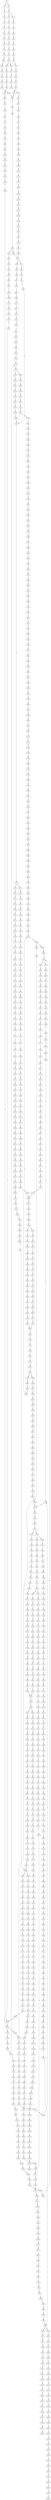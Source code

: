 strict digraph  {
	S0 -> S1 [ label = C ];
	S0 -> S2 [ label = T ];
	S1 -> S3 [ label = G ];
	S2 -> S4 [ label = G ];
	S3 -> S5 [ label = G ];
	S4 -> S6 [ label = G ];
	S4 -> S7 [ label = C ];
	S5 -> S8 [ label = C ];
	S6 -> S9 [ label = C ];
	S7 -> S10 [ label = C ];
	S8 -> S11 [ label = C ];
	S9 -> S12 [ label = C ];
	S10 -> S13 [ label = C ];
	S11 -> S14 [ label = C ];
	S12 -> S15 [ label = C ];
	S13 -> S16 [ label = T ];
	S14 -> S17 [ label = A ];
	S15 -> S18 [ label = A ];
	S16 -> S19 [ label = A ];
	S17 -> S20 [ label = G ];
	S18 -> S21 [ label = G ];
	S19 -> S22 [ label = G ];
	S20 -> S23 [ label = T ];
	S21 -> S24 [ label = G ];
	S22 -> S25 [ label = G ];
	S23 -> S26 [ label = T ];
	S24 -> S27 [ label = T ];
	S25 -> S28 [ label = T ];
	S26 -> S29 [ label = G ];
	S27 -> S30 [ label = G ];
	S28 -> S31 [ label = G ];
	S29 -> S32 [ label = T ];
	S30 -> S33 [ label = C ];
	S30 -> S34 [ label = G ];
	S31 -> S35 [ label = T ];
	S32 -> S36 [ label = G ];
	S33 -> S37 [ label = G ];
	S34 -> S38 [ label = G ];
	S35 -> S39 [ label = G ];
	S36 -> S40 [ label = C ];
	S37 -> S41 [ label = C ];
	S38 -> S42 [ label = C ];
	S39 -> S43 [ label = C ];
	S40 -> S44 [ label = G ];
	S41 -> S45 [ label = G ];
	S42 -> S46 [ label = T ];
	S43 -> S47 [ label = G ];
	S44 -> S48 [ label = T ];
	S45 -> S49 [ label = T ];
	S46 -> S50 [ label = T ];
	S47 -> S51 [ label = T ];
	S48 -> S52 [ label = C ];
	S49 -> S53 [ label = C ];
	S50 -> S54 [ label = C ];
	S51 -> S55 [ label = C ];
	S52 -> S56 [ label = G ];
	S53 -> S57 [ label = G ];
	S54 -> S58 [ label = G ];
	S55 -> S56 [ label = G ];
	S56 -> S59 [ label = A ];
	S57 -> S60 [ label = T ];
	S58 -> S61 [ label = A ];
	S59 -> S62 [ label = A ];
	S60 -> S63 [ label = G ];
	S61 -> S64 [ label = A ];
	S62 -> S65 [ label = C ];
	S63 -> S66 [ label = C ];
	S64 -> S67 [ label = C ];
	S65 -> S68 [ label = C ];
	S65 -> S69 [ label = A ];
	S66 -> S70 [ label = A ];
	S67 -> S71 [ label = A ];
	S68 -> S72 [ label = T ];
	S69 -> S73 [ label = C ];
	S70 -> S74 [ label = T ];
	S71 -> S75 [ label = C ];
	S72 -> S76 [ label = T ];
	S72 -> S77 [ label = G ];
	S73 -> S78 [ label = C ];
	S74 -> S79 [ label = C ];
	S75 -> S80 [ label = G ];
	S76 -> S81 [ label = C ];
	S77 -> S82 [ label = T ];
	S78 -> S83 [ label = C ];
	S79 -> S84 [ label = C ];
	S80 -> S85 [ label = C ];
	S81 -> S86 [ label = G ];
	S82 -> S87 [ label = C ];
	S83 -> S88 [ label = G ];
	S84 -> S89 [ label = G ];
	S85 -> S90 [ label = G ];
	S86 -> S91 [ label = T ];
	S87 -> S92 [ label = G ];
	S88 -> S93 [ label = T ];
	S89 -> S94 [ label = C ];
	S90 -> S95 [ label = C ];
	S91 -> S96 [ label = A ];
	S92 -> S97 [ label = C ];
	S93 -> S98 [ label = A ];
	S94 -> S99 [ label = A ];
	S95 -> S100 [ label = A ];
	S96 -> S101 [ label = C ];
	S97 -> S102 [ label = G ];
	S98 -> S103 [ label = C ];
	S99 -> S104 [ label = C ];
	S100 -> S105 [ label = C ];
	S101 -> S106 [ label = T ];
	S102 -> S107 [ label = C ];
	S103 -> S108 [ label = G ];
	S104 -> S109 [ label = G ];
	S105 -> S110 [ label = G ];
	S106 -> S111 [ label = T ];
	S107 -> S112 [ label = G ];
	S107 -> S113 [ label = A ];
	S108 -> S114 [ label = T ];
	S109 -> S115 [ label = T ];
	S110 -> S116 [ label = T ];
	S111 -> S117 [ label = C ];
	S112 -> S118 [ label = A ];
	S113 -> S119 [ label = A ];
	S114 -> S120 [ label = C ];
	S115 -> S121 [ label = C ];
	S116 -> S122 [ label = C ];
	S117 -> S123 [ label = A ];
	S118 -> S124 [ label = G ];
	S119 -> S125 [ label = C ];
	S120 -> S126 [ label = C ];
	S121 -> S127 [ label = G ];
	S122 -> S128 [ label = C ];
	S123 -> S129 [ label = A ];
	S124 -> S130 [ label = C ];
	S125 -> S131 [ label = C ];
	S126 -> S132 [ label = A ];
	S127 -> S133 [ label = A ];
	S128 -> S134 [ label = A ];
	S129 -> S135 [ label = G ];
	S130 -> S136 [ label = A ];
	S131 -> S137 [ label = C ];
	S132 -> S138 [ label = G ];
	S133 -> S139 [ label = G ];
	S134 -> S140 [ label = G ];
	S135 -> S141 [ label = C ];
	S136 -> S142 [ label = G ];
	S137 -> S143 [ label = G ];
	S138 -> S144 [ label = C ];
	S139 -> S145 [ label = C ];
	S140 -> S144 [ label = C ];
	S141 -> S146 [ label = G ];
	S142 -> S147 [ label = T ];
	S143 -> S148 [ label = T ];
	S144 -> S149 [ label = T ];
	S144 -> S150 [ label = G ];
	S145 -> S151 [ label = G ];
	S146 -> S152 [ label = A ];
	S147 -> S153 [ label = G ];
	S148 -> S154 [ label = A ];
	S149 -> S155 [ label = T ];
	S150 -> S156 [ label = A ];
	S151 -> S157 [ label = A ];
	S152 -> S158 [ label = G ];
	S153 -> S159 [ label = C ];
	S154 -> S160 [ label = C ];
	S155 -> S161 [ label = C ];
	S156 -> S162 [ label = G ];
	S157 -> S163 [ label = G ];
	S158 -> S164 [ label = T ];
	S159 -> S165 [ label = A ];
	S160 -> S166 [ label = A ];
	S161 -> S167 [ label = A ];
	S162 -> S168 [ label = T ];
	S163 -> S169 [ label = T ];
	S164 -> S170 [ label = C ];
	S165 -> S171 [ label = A ];
	S166 -> S172 [ label = G ];
	S167 -> S173 [ label = C ];
	S168 -> S174 [ label = C ];
	S169 -> S175 [ label = C ];
	S170 -> S176 [ label = C ];
	S171 -> S177 [ label = C ];
	S172 -> S178 [ label = C ];
	S173 -> S179 [ label = G ];
	S174 -> S176 [ label = C ];
	S174 -> S180 [ label = T ];
	S175 -> S181 [ label = G ];
	S176 -> S182 [ label = C ];
	S177 -> S183 [ label = A ];
	S178 -> S184 [ label = A ];
	S179 -> S185 [ label = C ];
	S180 -> S186 [ label = C ];
	S181 -> S187 [ label = A ];
	S182 -> S188 [ label = T ];
	S182 -> S189 [ label = G ];
	S183 -> S190 [ label = G ];
	S184 -> S191 [ label = G ];
	S185 -> S192 [ label = C ];
	S186 -> S193 [ label = G ];
	S187 -> S194 [ label = A ];
	S188 -> S195 [ label = C ];
	S189 -> S196 [ label = C ];
	S190 -> S197 [ label = C ];
	S191 -> S198 [ label = G ];
	S192 -> S199 [ label = C ];
	S193 -> S200 [ label = T ];
	S194 -> S201 [ label = C ];
	S195 -> S202 [ label = C ];
	S196 -> S203 [ label = C ];
	S197 -> S204 [ label = T ];
	S198 -> S205 [ label = T ];
	S199 -> S206 [ label = T ];
	S200 -> S207 [ label = C ];
	S201 -> S208 [ label = C ];
	S202 -> S209 [ label = G ];
	S203 -> S210 [ label = T ];
	S204 -> S211 [ label = A ];
	S205 -> S212 [ label = G ];
	S206 -> S213 [ label = T ];
	S207 -> S214 [ label = T ];
	S208 -> S72 [ label = T ];
	S209 -> S215 [ label = G ];
	S210 -> S216 [ label = G ];
	S211 -> S217 [ label = C ];
	S212 -> S218 [ label = C ];
	S213 -> S219 [ label = C ];
	S214 -> S220 [ label = G ];
	S215 -> S221 [ label = T ];
	S216 -> S222 [ label = T ];
	S217 -> S223 [ label = G ];
	S218 -> S224 [ label = A ];
	S219 -> S225 [ label = A ];
	S220 -> S226 [ label = T ];
	S221 -> S227 [ label = C ];
	S222 -> S228 [ label = C ];
	S223 -> S229 [ label = A ];
	S224 -> S230 [ label = C ];
	S225 -> S231 [ label = T ];
	S226 -> S232 [ label = T ];
	S227 -> S233 [ label = T ];
	S228 -> S234 [ label = G ];
	S229 -> S235 [ label = G ];
	S230 -> S236 [ label = G ];
	S231 -> S237 [ label = C ];
	S232 -> S238 [ label = C ];
	S233 -> S239 [ label = G ];
	S234 -> S240 [ label = C ];
	S235 -> S241 [ label = A ];
	S236 -> S242 [ label = C ];
	S237 -> S243 [ label = C ];
	S238 -> S244 [ label = C ];
	S239 -> S245 [ label = G ];
	S240 -> S102 [ label = G ];
	S241 -> S246 [ label = A ];
	S242 -> S247 [ label = G ];
	S243 -> S248 [ label = A ];
	S244 -> S249 [ label = G ];
	S245 -> S250 [ label = A ];
	S246 -> S251 [ label = C ];
	S247 -> S252 [ label = G ];
	S248 -> S253 [ label = G ];
	S249 -> S254 [ label = T ];
	S250 -> S255 [ label = G ];
	S251 -> S256 [ label = T ];
	S252 -> S257 [ label = T ];
	S253 -> S258 [ label = A ];
	S254 -> S259 [ label = G ];
	S255 -> S260 [ label = G ];
	S256 -> S261 [ label = G ];
	S257 -> S262 [ label = G ];
	S258 -> S263 [ label = A ];
	S259 -> S264 [ label = G ];
	S260 -> S265 [ label = G ];
	S261 -> S266 [ label = G ];
	S262 -> S267 [ label = C ];
	S263 -> S268 [ label = C ];
	S264 -> S269 [ label = C ];
	S265 -> S270 [ label = T ];
	S266 -> S271 [ label = C ];
	S267 -> S272 [ label = C ];
	S268 -> S273 [ label = C ];
	S269 -> S274 [ label = C ];
	S270 -> S275 [ label = G ];
	S271 -> S276 [ label = G ];
	S272 -> S277 [ label = G ];
	S273 -> S278 [ label = A ];
	S273 -> S279 [ label = G ];
	S274 -> S280 [ label = C ];
	S275 -> S281 [ label = T ];
	S276 -> S282 [ label = C ];
	S277 -> S283 [ label = C ];
	S278 -> S284 [ label = G ];
	S278 -> S285 [ label = C ];
	S279 -> S286 [ label = G ];
	S280 -> S287 [ label = G ];
	S281 -> S288 [ label = T ];
	S282 -> S289 [ label = A ];
	S283 -> S290 [ label = A ];
	S284 -> S291 [ label = A ];
	S285 -> S292 [ label = C ];
	S286 -> S293 [ label = A ];
	S287 -> S294 [ label = T ];
	S288 -> S295 [ label = C ];
	S289 -> S296 [ label = G ];
	S290 -> S297 [ label = A ];
	S291 -> S298 [ label = C ];
	S292 -> S299 [ label = A ];
	S293 -> S300 [ label = C ];
	S294 -> S301 [ label = C ];
	S295 -> S302 [ label = C ];
	S296 -> S303 [ label = C ];
	S297 -> S304 [ label = C ];
	S298 -> S305 [ label = T ];
	S299 -> S306 [ label = C ];
	S300 -> S307 [ label = G ];
	S301 -> S308 [ label = C ];
	S302 -> S309 [ label = A ];
	S303 -> S310 [ label = G ];
	S304 -> S311 [ label = C ];
	S305 -> S312 [ label = C ];
	S306 -> S313 [ label = C ];
	S307 -> S314 [ label = C ];
	S308 -> S315 [ label = A ];
	S309 -> S316 [ label = G ];
	S310 -> S317 [ label = G ];
	S311 -> S318 [ label = A ];
	S312 -> S319 [ label = C ];
	S313 -> S320 [ label = C ];
	S314 -> S321 [ label = C ];
	S315 -> S322 [ label = G ];
	S316 -> S323 [ label = C ];
	S317 -> S324 [ label = G ];
	S318 -> S325 [ label = G ];
	S319 -> S326 [ label = C ];
	S320 -> S327 [ label = C ];
	S321 -> S328 [ label = C ];
	S322 -> S329 [ label = T ];
	S323 -> S330 [ label = A ];
	S324 -> S331 [ label = T ];
	S325 -> S332 [ label = T ];
	S326 -> S333 [ label = A ];
	S327 -> S334 [ label = T ];
	S328 -> S335 [ label = A ];
	S329 -> S336 [ label = A ];
	S330 -> S337 [ label = G ];
	S331 -> S338 [ label = G ];
	S332 -> S339 [ label = C ];
	S333 -> S340 [ label = T ];
	S334 -> S341 [ label = T ];
	S335 -> S342 [ label = T ];
	S336 -> S343 [ label = G ];
	S337 -> S344 [ label = A ];
	S338 -> S345 [ label = C ];
	S339 -> S346 [ label = G ];
	S340 -> S347 [ label = C ];
	S341 -> S348 [ label = C ];
	S342 -> S349 [ label = C ];
	S343 -> S350 [ label = G ];
	S343 -> S351 [ label = C ];
	S344 -> S352 [ label = T ];
	S345 -> S353 [ label = C ];
	S346 -> S354 [ label = C ];
	S347 -> S355 [ label = T ];
	S348 -> S356 [ label = C ];
	S348 -> S357 [ label = G ];
	S349 -> S358 [ label = G ];
	S350 -> S359 [ label = G ];
	S351 -> S360 [ label = T ];
	S352 -> S361 [ label = A ];
	S353 -> S362 [ label = G ];
	S354 -> S363 [ label = G ];
	S355 -> S364 [ label = G ];
	S356 -> S365 [ label = T ];
	S357 -> S366 [ label = A ];
	S358 -> S367 [ label = T ];
	S359 -> S368 [ label = T ];
	S360 -> S369 [ label = C ];
	S361 -> S370 [ label = A ];
	S362 -> S371 [ label = C ];
	S363 -> S372 [ label = C ];
	S364 -> S373 [ label = C ];
	S365 -> S374 [ label = G ];
	S366 -> S375 [ label = T ];
	S367 -> S376 [ label = C ];
	S368 -> S377 [ label = C ];
	S369 -> S378 [ label = C ];
	S370 -> S379 [ label = A ];
	S371 -> S380 [ label = C ];
	S372 -> S381 [ label = A ];
	S373 -> S382 [ label = C ];
	S374 -> S383 [ label = T ];
	S375 -> S384 [ label = C ];
	S376 -> S385 [ label = C ];
	S377 -> S386 [ label = A ];
	S378 -> S387 [ label = A ];
	S379 -> S388 [ label = A ];
	S380 -> S389 [ label = G ];
	S381 -> S390 [ label = G ];
	S382 -> S391 [ label = A ];
	S383 -> S392 [ label = C ];
	S384 -> S393 [ label = G ];
	S385 -> S394 [ label = T ];
	S386 -> S395 [ label = C ];
	S387 -> S396 [ label = C ];
	S388 -> S397 [ label = A ];
	S389 -> S398 [ label = G ];
	S390 -> S399 [ label = C ];
	S391 -> S400 [ label = G ];
	S392 -> S401 [ label = C ];
	S393 -> S402 [ label = T ];
	S394 -> S403 [ label = C ];
	S395 -> S404 [ label = T ];
	S396 -> S405 [ label = C ];
	S397 -> S406 [ label = C ];
	S398 -> S407 [ label = T ];
	S399 -> S408 [ label = C ];
	S400 -> S409 [ label = T ];
	S401 -> S410 [ label = T ];
	S402 -> S411 [ label = T ];
	S403 -> S412 [ label = T ];
	S404 -> S413 [ label = C ];
	S405 -> S414 [ label = G ];
	S406 -> S415 [ label = T ];
	S407 -> S416 [ label = G ];
	S408 -> S417 [ label = G ];
	S409 -> S418 [ label = C ];
	S410 -> S419 [ label = T ];
	S411 -> S420 [ label = T ];
	S412 -> S421 [ label = T ];
	S413 -> S422 [ label = G ];
	S414 -> S423 [ label = G ];
	S415 -> S424 [ label = T ];
	S416 -> S425 [ label = G ];
	S417 -> S426 [ label = G ];
	S418 -> S427 [ label = G ];
	S419 -> S428 [ label = G ];
	S420 -> S429 [ label = G ];
	S421 -> S430 [ label = C ];
	S422 -> S431 [ label = C ];
	S423 -> S432 [ label = A ];
	S424 -> S433 [ label = T ];
	S425 -> S434 [ label = T ];
	S426 -> S435 [ label = T ];
	S427 -> S436 [ label = T ];
	S428 -> S437 [ label = T ];
	S429 -> S438 [ label = T ];
	S430 -> S439 [ label = T ];
	S431 -> S440 [ label = T ];
	S432 -> S441 [ label = C ];
	S433 -> S442 [ label = G ];
	S434 -> S443 [ label = G ];
	S435 -> S444 [ label = G ];
	S436 -> S445 [ label = A ];
	S437 -> S446 [ label = A ];
	S438 -> S447 [ label = A ];
	S439 -> S448 [ label = C ];
	S440 -> S449 [ label = T ];
	S441 -> S450 [ label = G ];
	S442 -> S451 [ label = C ];
	S443 -> S452 [ label = G ];
	S444 -> S453 [ label = G ];
	S445 -> S454 [ label = A ];
	S446 -> S455 [ label = G ];
	S447 -> S456 [ label = G ];
	S448 -> S457 [ label = G ];
	S449 -> S458 [ label = C ];
	S450 -> S459 [ label = T ];
	S451 -> S460 [ label = C ];
	S452 -> S461 [ label = A ];
	S453 -> S462 [ label = A ];
	S454 -> S463 [ label = G ];
	S455 -> S464 [ label = G ];
	S456 -> S465 [ label = G ];
	S457 -> S466 [ label = G ];
	S458 -> S467 [ label = A ];
	S459 -> S468 [ label = C ];
	S460 -> S469 [ label = G ];
	S461 -> S470 [ label = A ];
	S462 -> S471 [ label = A ];
	S463 -> S472 [ label = A ];
	S464 -> S473 [ label = A ];
	S465 -> S474 [ label = A ];
	S466 -> S475 [ label = A ];
	S467 -> S476 [ label = T ];
	S468 -> S477 [ label = G ];
	S469 -> S478 [ label = T ];
	S470 -> S479 [ label = C ];
	S471 -> S480 [ label = G ];
	S472 -> S481 [ label = C ];
	S473 -> S482 [ label = G ];
	S474 -> S483 [ label = A ];
	S475 -> S484 [ label = G ];
	S476 -> S485 [ label = C ];
	S477 -> S486 [ label = T ];
	S478 -> S487 [ label = A ];
	S479 -> S488 [ label = C ];
	S480 -> S489 [ label = A ];
	S481 -> S490 [ label = G ];
	S482 -> S491 [ label = A ];
	S483 -> S492 [ label = A ];
	S484 -> S493 [ label = A ];
	S485 -> S494 [ label = C ];
	S486 -> S495 [ label = G ];
	S487 -> S496 [ label = G ];
	S488 -> S497 [ label = T ];
	S489 -> S498 [ label = A ];
	S490 -> S499 [ label = G ];
	S491 -> S500 [ label = G ];
	S492 -> S501 [ label = G ];
	S493 -> S502 [ label = G ];
	S494 -> S248 [ label = A ];
	S495 -> S503 [ label = A ];
	S496 -> S504 [ label = C ];
	S497 -> S505 [ label = C ];
	S498 -> S506 [ label = C ];
	S499 -> S507 [ label = C ];
	S500 -> S508 [ label = G ];
	S501 -> S509 [ label = G ];
	S502 -> S510 [ label = G ];
	S503 -> S511 [ label = C ];
	S504 -> S512 [ label = C ];
	S505 -> S513 [ label = G ];
	S506 -> S514 [ label = G ];
	S507 -> S515 [ label = T ];
	S508 -> S516 [ label = T ];
	S509 -> S517 [ label = T ];
	S510 -> S518 [ label = T ];
	S511 -> S519 [ label = C ];
	S512 -> S520 [ label = G ];
	S513 -> S521 [ label = G ];
	S514 -> S522 [ label = G ];
	S515 -> S523 [ label = C ];
	S516 -> S524 [ label = C ];
	S517 -> S525 [ label = C ];
	S518 -> S524 [ label = C ];
	S519 -> S526 [ label = G ];
	S520 -> S527 [ label = G ];
	S521 -> S528 [ label = C ];
	S522 -> S529 [ label = C ];
	S523 -> S530 [ label = T ];
	S524 -> S531 [ label = C ];
	S525 -> S532 [ label = C ];
	S526 -> S533 [ label = G ];
	S527 -> S534 [ label = T ];
	S528 -> S535 [ label = A ];
	S529 -> S536 [ label = A ];
	S530 -> S537 [ label = C ];
	S531 -> S538 [ label = C ];
	S532 -> S539 [ label = C ];
	S533 -> S540 [ label = T ];
	S534 -> S541 [ label = G ];
	S535 -> S542 [ label = C ];
	S536 -> S543 [ label = C ];
	S537 -> S544 [ label = G ];
	S538 -> S545 [ label = A ];
	S538 -> S546 [ label = G ];
	S539 -> S547 [ label = G ];
	S540 -> S548 [ label = C ];
	S541 -> S549 [ label = A ];
	S542 -> S550 [ label = G ];
	S543 -> S551 [ label = C ];
	S543 -> S552 [ label = T ];
	S544 -> S553 [ label = A ];
	S545 -> S554 [ label = G ];
	S546 -> S555 [ label = G ];
	S547 -> S556 [ label = A ];
	S548 -> S557 [ label = G ];
	S549 -> S558 [ label = C ];
	S550 -> S559 [ label = C ];
	S551 -> S560 [ label = G ];
	S552 -> S561 [ label = G ];
	S553 -> S562 [ label = A ];
	S554 -> S563 [ label = A ];
	S555 -> S564 [ label = A ];
	S556 -> S565 [ label = A ];
	S557 -> S566 [ label = C ];
	S558 -> S567 [ label = G ];
	S559 -> S568 [ label = G ];
	S560 -> S569 [ label = G ];
	S561 -> S570 [ label = G ];
	S562 -> S571 [ label = G ];
	S563 -> S572 [ label = G ];
	S564 -> S573 [ label = G ];
	S565 -> S574 [ label = G ];
	S566 -> S575 [ label = G ];
	S567 -> S576 [ label = T ];
	S568 -> S577 [ label = C ];
	S569 -> S578 [ label = G ];
	S570 -> S579 [ label = G ];
	S571 -> S580 [ label = T ];
	S572 -> S581 [ label = C ];
	S573 -> S582 [ label = G ];
	S574 -> S583 [ label = T ];
	S575 -> S584 [ label = T ];
	S576 -> S585 [ label = G ];
	S577 -> S586 [ label = G ];
	S578 -> S587 [ label = A ];
	S579 -> S588 [ label = A ];
	S580 -> S589 [ label = C ];
	S581 -> S590 [ label = C ];
	S582 -> S591 [ label = C ];
	S583 -> S592 [ label = C ];
	S584 -> S593 [ label = A ];
	S585 -> S594 [ label = G ];
	S586 -> S595 [ label = C ];
	S586 -> S596 [ label = G ];
	S587 -> S597 [ label = A ];
	S588 -> S598 [ label = A ];
	S589 -> S599 [ label = G ];
	S590 -> S600 [ label = A ];
	S591 -> S601 [ label = G ];
	S592 -> S602 [ label = G ];
	S593 -> S603 [ label = G ];
	S594 -> S604 [ label = G ];
	S595 -> S605 [ label = G ];
	S596 -> S606 [ label = C ];
	S597 -> S607 [ label = T ];
	S598 -> S608 [ label = C ];
	S599 -> S609 [ label = C ];
	S600 -> S610 [ label = C ];
	S601 -> S611 [ label = T ];
	S602 -> S612 [ label = A ];
	S603 -> S613 [ label = C ];
	S604 -> S614 [ label = T ];
	S605 -> S615 [ label = T ];
	S606 -> S616 [ label = T ];
	S607 -> S617 [ label = T ];
	S608 -> S618 [ label = T ];
	S609 -> S619 [ label = G ];
	S610 -> S620 [ label = G ];
	S611 -> S621 [ label = G ];
	S612 -> S622 [ label = G ];
	S613 -> S623 [ label = C ];
	S614 -> S624 [ label = A ];
	S615 -> S625 [ label = C ];
	S616 -> S626 [ label = G ];
	S617 -> S627 [ label = G ];
	S618 -> S628 [ label = G ];
	S619 -> S629 [ label = G ];
	S620 -> S630 [ label = G ];
	S621 -> S631 [ label = G ];
	S622 -> S632 [ label = G ];
	S623 -> S633 [ label = G ];
	S624 -> S634 [ label = C ];
	S625 -> S635 [ label = G ];
	S626 -> S636 [ label = G ];
	S627 -> S637 [ label = A ];
	S628 -> S638 [ label = G ];
	S629 -> S639 [ label = C ];
	S630 -> S640 [ label = T ];
	S631 -> S641 [ label = T ];
	S632 -> S642 [ label = T ];
	S633 -> S643 [ label = C ];
	S634 -> S644 [ label = T ];
	S635 -> S645 [ label = A ];
	S636 -> S646 [ label = A ];
	S637 -> S647 [ label = A ];
	S638 -> S648 [ label = A ];
	S639 -> S649 [ label = T ];
	S640 -> S650 [ label = T ];
	S641 -> S651 [ label = A ];
	S642 -> S652 [ label = A ];
	S643 -> S653 [ label = T ];
	S644 -> S654 [ label = A ];
	S645 -> S655 [ label = C ];
	S646 -> S656 [ label = A ];
	S647 -> S657 [ label = C ];
	S648 -> S658 [ label = C ];
	S649 -> S659 [ label = A ];
	S650 -> S660 [ label = A ];
	S651 -> S661 [ label = T ];
	S652 -> S662 [ label = T ];
	S653 -> S663 [ label = G ];
	S654 -> S664 [ label = T ];
	S655 -> S665 [ label = G ];
	S656 -> S666 [ label = T ];
	S657 -> S667 [ label = C ];
	S658 -> S668 [ label = C ];
	S659 -> S669 [ label = T ];
	S660 -> S670 [ label = C ];
	S661 -> S671 [ label = G ];
	S662 -> S672 [ label = A ];
	S663 -> S673 [ label = G ];
	S664 -> S674 [ label = T ];
	S665 -> S675 [ label = C ];
	S666 -> S676 [ label = G ];
	S667 -> S677 [ label = C ];
	S668 -> S678 [ label = C ];
	S669 -> S679 [ label = A ];
	S670 -> S680 [ label = T ];
	S671 -> S681 [ label = A ];
	S672 -> S682 [ label = A ];
	S673 -> S683 [ label = A ];
	S674 -> S684 [ label = G ];
	S675 -> S685 [ label = G ];
	S676 -> S686 [ label = G ];
	S677 -> S687 [ label = G ];
	S678 -> S688 [ label = G ];
	S679 -> S689 [ label = G ];
	S680 -> S690 [ label = G ];
	S681 -> S691 [ label = G ];
	S682 -> S692 [ label = G ];
	S683 -> S693 [ label = A ];
	S684 -> S694 [ label = G ];
	S685 -> S695 [ label = C ];
	S686 -> S696 [ label = G ];
	S687 -> S697 [ label = T ];
	S688 -> S698 [ label = T ];
	S689 -> S699 [ label = T ];
	S690 -> S700 [ label = C ];
	S691 -> S701 [ label = C ];
	S692 -> S702 [ label = T ];
	S693 -> S703 [ label = G ];
	S694 -> S704 [ label = A ];
	S695 -> S705 [ label = C ];
	S696 -> S706 [ label = G ];
	S697 -> S707 [ label = C ];
	S698 -> S708 [ label = C ];
	S699 -> S709 [ label = A ];
	S700 -> S710 [ label = A ];
	S701 -> S711 [ label = G ];
	S702 -> S712 [ label = C ];
	S703 -> S713 [ label = A ];
	S704 -> S714 [ label = A ];
	S705 -> S715 [ label = T ];
	S706 -> S716 [ label = T ];
	S707 -> S717 [ label = T ];
	S708 -> S718 [ label = T ];
	S709 -> S719 [ label = G ];
	S710 -> S720 [ label = G ];
	S711 -> S721 [ label = G ];
	S712 -> S722 [ label = G ];
	S713 -> S723 [ label = A ];
	S714 -> S724 [ label = C ];
	S715 -> S725 [ label = C ];
	S716 -> S726 [ label = C ];
	S717 -> S727 [ label = C ];
	S718 -> S727 [ label = C ];
	S719 -> S728 [ label = C ];
	S720 -> S729 [ label = A ];
	S721 -> S730 [ label = T ];
	S722 -> S731 [ label = T ];
	S723 -> S506 [ label = C ];
	S724 -> S732 [ label = G ];
	S725 -> S733 [ label = G ];
	S726 -> S734 [ label = C ];
	S727 -> S735 [ label = G ];
	S728 -> S736 [ label = C ];
	S729 -> S737 [ label = C ];
	S730 -> S738 [ label = C ];
	S731 -> S739 [ label = G ];
	S732 -> S740 [ label = G ];
	S733 -> S741 [ label = G ];
	S734 -> S742 [ label = G ];
	S735 -> S743 [ label = G ];
	S736 -> S744 [ label = G ];
	S737 -> S745 [ label = G ];
	S738 -> S746 [ label = G ];
	S739 -> S747 [ label = G ];
	S740 -> S748 [ label = T ];
	S741 -> S749 [ label = G ];
	S742 -> S750 [ label = C ];
	S743 -> S751 [ label = C ];
	S744 -> S752 [ label = A ];
	S745 -> S753 [ label = G ];
	S746 -> S754 [ label = C ];
	S747 -> S755 [ label = T ];
	S748 -> S756 [ label = A ];
	S749 -> S757 [ label = C ];
	S750 -> S758 [ label = C ];
	S751 -> S759 [ label = A ];
	S752 -> S760 [ label = A ];
	S753 -> S761 [ label = A ];
	S754 -> S762 [ label = A ];
	S755 -> S763 [ label = A ];
	S756 -> S764 [ label = C ];
	S757 -> S765 [ label = T ];
	S758 -> S766 [ label = G ];
	S759 -> S767 [ label = C ];
	S760 -> S768 [ label = A ];
	S761 -> S769 [ label = C ];
	S762 -> S770 [ label = C ];
	S763 -> S771 [ label = C ];
	S764 -> S772 [ label = G ];
	S765 -> S773 [ label = C ];
	S766 -> S774 [ label = G ];
	S767 -> S775 [ label = C ];
	S768 -> S776 [ label = C ];
	S769 -> S777 [ label = A ];
	S770 -> S778 [ label = G ];
	S771 -> S779 [ label = C ];
	S772 -> S780 [ label = A ];
	S773 -> S781 [ label = A ];
	S774 -> S782 [ label = A ];
	S775 -> S783 [ label = G ];
	S776 -> S784 [ label = C ];
	S777 -> S785 [ label = C ];
	S778 -> S786 [ label = C ];
	S779 -> S787 [ label = G ];
	S780 -> S788 [ label = A ];
	S781 -> S789 [ label = C ];
	S782 -> S790 [ label = A ];
	S783 -> S791 [ label = A ];
	S784 -> S792 [ label = C ];
	S785 -> S793 [ label = A ];
	S786 -> S794 [ label = G ];
	S787 -> S795 [ label = G ];
	S788 -> S796 [ label = G ];
	S789 -> S797 [ label = G ];
	S790 -> S798 [ label = C ];
	S791 -> S799 [ label = G ];
	S791 -> S800 [ label = A ];
	S792 -> S801 [ label = C ];
	S793 -> S802 [ label = C ];
	S794 -> S803 [ label = C ];
	S795 -> S804 [ label = T ];
	S796 -> S805 [ label = A ];
	S797 -> S806 [ label = T ];
	S798 -> S807 [ label = T ];
	S799 -> S808 [ label = T ];
	S800 -> S809 [ label = T ];
	S801 -> S810 [ label = G ];
	S802 -> S811 [ label = C ];
	S803 -> S586 [ label = G ];
	S804 -> S812 [ label = G ];
	S805 -> S813 [ label = A ];
	S806 -> S814 [ label = C ];
	S807 -> S815 [ label = G ];
	S808 -> S816 [ label = C ];
	S809 -> S817 [ label = G ];
	S810 -> S818 [ label = A ];
	S811 -> S819 [ label = T ];
	S812 -> S820 [ label = G ];
	S813 -> S821 [ label = G ];
	S814 -> S822 [ label = C ];
	S815 -> S823 [ label = C ];
	S816 -> S824 [ label = C ];
	S817 -> S825 [ label = T ];
	S818 -> S826 [ label = C ];
	S819 -> S827 [ label = C ];
	S820 -> S828 [ label = T ];
	S821 -> S829 [ label = T ];
	S822 -> S830 [ label = A ];
	S823 -> S831 [ label = A ];
	S824 -> S832 [ label = A ];
	S825 -> S833 [ label = A ];
	S826 -> S834 [ label = T ];
	S827 -> S835 [ label = T ];
	S828 -> S836 [ label = T ];
	S829 -> S837 [ label = G ];
	S830 -> S140 [ label = G ];
	S831 -> S838 [ label = A ];
	S832 -> S839 [ label = G ];
	S833 -> S840 [ label = G ];
	S834 -> S841 [ label = A ];
	S835 -> S842 [ label = A ];
	S836 -> S843 [ label = A ];
	S837 -> S844 [ label = T ];
	S838 -> S845 [ label = C ];
	S839 -> S846 [ label = T ];
	S839 -> S847 [ label = C ];
	S840 -> S848 [ label = T ];
	S841 -> S849 [ label = G ];
	S842 -> S850 [ label = G ];
	S843 -> S851 [ label = G ];
	S844 -> S852 [ label = C ];
	S845 -> S853 [ label = C ];
	S846 -> S854 [ label = A ];
	S847 -> S855 [ label = T ];
	S848 -> S856 [ label = T ];
	S849 -> S857 [ label = A ];
	S850 -> S858 [ label = A ];
	S851 -> S859 [ label = A ];
	S852 -> S860 [ label = C ];
	S853 -> S861 [ label = A ];
	S854 -> S343 [ label = G ];
	S855 -> S155 [ label = T ];
	S856 -> S862 [ label = T ];
	S857 -> S863 [ label = A ];
	S858 -> S864 [ label = A ];
	S859 -> S865 [ label = A ];
	S860 -> S866 [ label = T ];
	S861 -> S867 [ label = G ];
	S862 -> S868 [ label = C ];
	S863 -> S869 [ label = T ];
	S864 -> S870 [ label = C ];
	S865 -> S871 [ label = G ];
	S866 -> S872 [ label = G ];
	S867 -> S873 [ label = A ];
	S868 -> S874 [ label = A ];
	S869 -> S875 [ label = C ];
	S870 -> S876 [ label = G ];
	S871 -> S877 [ label = G ];
	S872 -> S878 [ label = G ];
	S873 -> S879 [ label = A ];
	S874 -> S880 [ label = C ];
	S875 -> S881 [ label = G ];
	S876 -> S882 [ label = A ];
	S877 -> S883 [ label = G ];
	S878 -> S884 [ label = C ];
	S879 -> S885 [ label = C ];
	S880 -> S886 [ label = T ];
	S881 -> S887 [ label = G ];
	S882 -> S888 [ label = G ];
	S883 -> S889 [ label = G ];
	S884 -> S890 [ label = C ];
	S885 -> S891 [ label = A ];
	S886 -> S892 [ label = C ];
	S887 -> S893 [ label = G ];
	S888 -> S894 [ label = G ];
	S889 -> S895 [ label = G ];
	S890 -> S896 [ label = T ];
	S891 -> S897 [ label = G ];
	S892 -> S898 [ label = C ];
	S893 -> S899 [ label = T ];
	S894 -> S900 [ label = T ];
	S895 -> S901 [ label = T ];
	S896 -> S902 [ label = G ];
	S897 -> S903 [ label = C ];
	S898 -> S904 [ label = T ];
	S899 -> S905 [ label = A ];
	S900 -> S906 [ label = G ];
	S901 -> S907 [ label = C ];
	S902 -> S908 [ label = G ];
	S903 -> S909 [ label = C ];
	S904 -> S910 [ label = T ];
	S905 -> S911 [ label = T ];
	S906 -> S912 [ label = T ];
	S907 -> S913 [ label = C ];
	S908 -> S914 [ label = G ];
	S909 -> S915 [ label = G ];
	S910 -> S916 [ label = T ];
	S911 -> S917 [ label = C ];
	S912 -> S918 [ label = C ];
	S913 -> S919 [ label = G ];
	S914 -> S920 [ label = T ];
	S915 -> S921 [ label = T ];
	S916 -> S922 [ label = C ];
	S917 -> S923 [ label = C ];
	S918 -> S924 [ label = C ];
	S919 -> S925 [ label = T ];
	S920 -> S926 [ label = C ];
	S921 -> S927 [ label = C ];
	S922 -> S928 [ label = A ];
	S923 -> S929 [ label = C ];
	S924 -> S930 [ label = C ];
	S925 -> S931 [ label = C ];
	S926 -> S932 [ label = C ];
	S927 -> S933 [ label = C ];
	S928 -> S934 [ label = T ];
	S929 -> S935 [ label = G ];
	S930 -> S936 [ label = T ];
	S931 -> S937 [ label = G ];
	S932 -> S938 [ label = C ];
	S933 -> S939 [ label = T ];
	S934 -> S940 [ label = C ];
	S935 -> S941 [ label = A ];
	S936 -> S942 [ label = G ];
	S937 -> S943 [ label = G ];
	S938 -> S944 [ label = G ];
	S939 -> S945 [ label = C ];
	S940 -> S946 [ label = C ];
	S941 -> S947 [ label = A ];
	S942 -> S948 [ label = T ];
	S943 -> S949 [ label = A ];
	S944 -> S950 [ label = A ];
	S945 -> S951 [ label = T ];
	S946 -> S952 [ label = A ];
	S947 -> S953 [ label = A ];
	S948 -> S954 [ label = C ];
	S949 -> S955 [ label = A ];
	S950 -> S956 [ label = G ];
	S951 -> S957 [ label = G ];
	S952 -> S253 [ label = G ];
	S953 -> S958 [ label = G ];
	S954 -> S959 [ label = C ];
	S955 -> S960 [ label = C ];
	S956 -> S961 [ label = T ];
	S957 -> S962 [ label = T ];
	S958 -> S963 [ label = T ];
	S959 -> S964 [ label = T ];
	S960 -> S965 [ label = A ];
	S960 -> S966 [ label = T ];
	S961 -> S967 [ label = C ];
	S962 -> S968 [ label = C ];
	S963 -> S969 [ label = G ];
	S964 -> S970 [ label = A ];
	S965 -> S971 [ label = G ];
	S966 -> S972 [ label = A ];
	S967 -> S973 [ label = C ];
	S968 -> S974 [ label = G ];
	S969 -> S975 [ label = T ];
	S970 -> S976 [ label = C ];
	S971 -> S977 [ label = G ];
	S972 -> S978 [ label = C ];
	S973 -> S832 [ label = A ];
	S974 -> S979 [ label = T ];
	S975 -> S980 [ label = C ];
	S976 -> S981 [ label = T ];
	S977 -> S982 [ label = A ];
	S978 -> S983 [ label = A ];
	S979 -> S984 [ label = G ];
	S980 -> S985 [ label = G ];
	S981 -> S986 [ label = A ];
	S982 -> S987 [ label = A ];
	S983 -> S988 [ label = A ];
	S984 -> S989 [ label = G ];
	S985 -> S990 [ label = T ];
	S986 -> S991 [ label = C ];
	S987 -> S992 [ label = T ];
	S988 -> S993 [ label = C ];
	S989 -> S994 [ label = T ];
	S990 -> S995 [ label = C ];
	S991 -> S996 [ label = C ];
	S992 -> S997 [ label = A ];
	S993 -> S998 [ label = G ];
	S994 -> S763 [ label = A ];
	S995 -> S999 [ label = G ];
	S996 -> S1000 [ label = A ];
	S997 -> S1001 [ label = G ];
	S998 -> S1002 [ label = A ];
	S999 -> S1003 [ label = G ];
	S1000 -> S1004 [ label = G ];
	S1001 -> S1005 [ label = T ];
	S1002 -> S1006 [ label = A ];
	S1003 -> S1007 [ label = A ];
	S1004 -> S1008 [ label = G ];
	S1005 -> S1009 [ label = C ];
	S1006 -> S1010 [ label = A ];
	S1007 -> S1011 [ label = A ];
	S1008 -> S1012 [ label = A ];
	S1009 -> S1013 [ label = T ];
	S1010 -> S1014 [ label = A ];
	S1011 -> S960 [ label = C ];
	S1012 -> S1015 [ label = G ];
	S1013 -> S1016 [ label = C ];
	S1014 -> S1017 [ label = C ];
	S1015 -> S1018 [ label = A ];
	S1016 -> S1019 [ label = T ];
	S1017 -> S1020 [ label = A ];
	S1018 -> S1021 [ label = G ];
	S1019 -> S1022 [ label = C ];
	S1020 -> S1023 [ label = G ];
	S1021 -> S1024 [ label = T ];
	S1022 -> S1025 [ label = T ];
	S1023 -> S1026 [ label = A ];
	S1024 -> S1027 [ label = C ];
	S1025 -> S1028 [ label = G ];
	S1026 -> S1029 [ label = A ];
	S1027 -> S1030 [ label = A ];
	S1028 -> S1031 [ label = A ];
	S1029 -> S1032 [ label = G ];
	S1030 -> S1033 [ label = G ];
	S1031 -> S1034 [ label = G ];
	S1032 -> S1035 [ label = G ];
	S1033 -> S1036 [ label = G ];
	S1034 -> S1037 [ label = T ];
	S1035 -> S1038 [ label = G ];
	S1036 -> S1039 [ label = A ];
	S1037 -> S1040 [ label = A ];
	S1038 -> S1041 [ label = G ];
	S1039 -> S1042 [ label = C ];
	S1041 -> S1043 [ label = T ];
	S1042 -> S1044 [ label = C ];
	S1043 -> S1045 [ label = C ];
	S1044 -> S1046 [ label = A ];
	S1045 -> S1047 [ label = T ];
	S1046 -> S1048 [ label = G ];
	S1047 -> S1049 [ label = C ];
	S1048 -> S1050 [ label = T ];
	S1049 -> S1051 [ label = T ];
	S1050 -> S1052 [ label = C ];
	S1051 -> S1053 [ label = C ];
	S1052 -> S1054 [ label = T ];
	S1053 -> S1055 [ label = G ];
	S1054 -> S1056 [ label = C ];
	S1055 -> S1057 [ label = T ];
	S1056 -> S1058 [ label = T ];
	S1057 -> S1059 [ label = G ];
	S1058 -> S1060 [ label = G ];
	S1059 -> S1061 [ label = G ];
	S1060 -> S1062 [ label = T ];
	S1061 -> S1063 [ label = T ];
	S1062 -> S1064 [ label = A ];
	S1063 -> S1065 [ label = A ];
}

